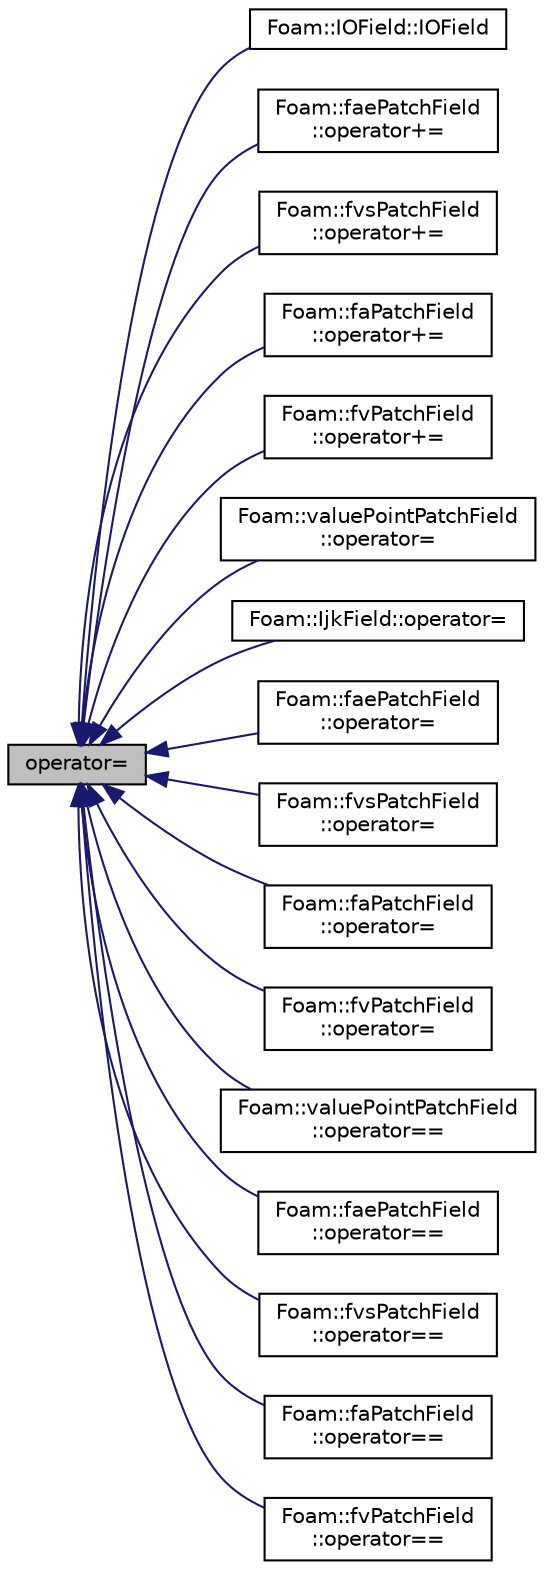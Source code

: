 digraph "operator="
{
  bgcolor="transparent";
  edge [fontname="Helvetica",fontsize="10",labelfontname="Helvetica",labelfontsize="10"];
  node [fontname="Helvetica",fontsize="10",shape=record];
  rankdir="LR";
  Node1 [label="operator=",height=0.2,width=0.4,color="black", fillcolor="grey75", style="filled" fontcolor="black"];
  Node1 -> Node2 [dir="back",color="midnightblue",fontsize="10",style="solid",fontname="Helvetica"];
  Node2 [label="Foam::IOField::IOField",height=0.2,width=0.4,color="black",URL="$classFoam_1_1IOField.html#a5d46d9a923e65665c5902d1c19c4a9f3",tooltip="Construct by transferring the Field content. "];
  Node1 -> Node3 [dir="back",color="midnightblue",fontsize="10",style="solid",fontname="Helvetica"];
  Node3 [label="Foam::faePatchField\l::operator+=",height=0.2,width=0.4,color="black",URL="$classFoam_1_1faePatchField.html#a6363d8c85ce923ceaf3b5b9a3482e0c2"];
  Node1 -> Node4 [dir="back",color="midnightblue",fontsize="10",style="solid",fontname="Helvetica"];
  Node4 [label="Foam::fvsPatchField\l::operator+=",height=0.2,width=0.4,color="black",URL="$classFoam_1_1fvsPatchField.html#a6363d8c85ce923ceaf3b5b9a3482e0c2"];
  Node1 -> Node5 [dir="back",color="midnightblue",fontsize="10",style="solid",fontname="Helvetica"];
  Node5 [label="Foam::faPatchField\l::operator+=",height=0.2,width=0.4,color="black",URL="$classFoam_1_1faPatchField.html#a6363d8c85ce923ceaf3b5b9a3482e0c2"];
  Node1 -> Node6 [dir="back",color="midnightblue",fontsize="10",style="solid",fontname="Helvetica"];
  Node6 [label="Foam::fvPatchField\l::operator+=",height=0.2,width=0.4,color="black",URL="$classFoam_1_1fvPatchField.html#a6363d8c85ce923ceaf3b5b9a3482e0c2"];
  Node1 -> Node7 [dir="back",color="midnightblue",fontsize="10",style="solid",fontname="Helvetica"];
  Node7 [label="Foam::valuePointPatchField\l::operator=",height=0.2,width=0.4,color="black",URL="$classFoam_1_1valuePointPatchField.html#a592aebbe6d3fe759f378a22eb0db9257"];
  Node1 -> Node8 [dir="back",color="midnightblue",fontsize="10",style="solid",fontname="Helvetica"];
  Node8 [label="Foam::IjkField::operator=",height=0.2,width=0.4,color="black",URL="$classFoam_1_1IjkField.html#ad8d713d75fa9b365f4679567e15bbb77"];
  Node1 -> Node9 [dir="back",color="midnightblue",fontsize="10",style="solid",fontname="Helvetica"];
  Node9 [label="Foam::faePatchField\l::operator=",height=0.2,width=0.4,color="black",URL="$classFoam_1_1faePatchField.html#a0b5cfcda3c9b595ac481cfe009a78734"];
  Node1 -> Node10 [dir="back",color="midnightblue",fontsize="10",style="solid",fontname="Helvetica"];
  Node10 [label="Foam::fvsPatchField\l::operator=",height=0.2,width=0.4,color="black",URL="$classFoam_1_1fvsPatchField.html#a95ad5c9eb92b54d6be4ba55ab8ac2f32"];
  Node1 -> Node11 [dir="back",color="midnightblue",fontsize="10",style="solid",fontname="Helvetica"];
  Node11 [label="Foam::faPatchField\l::operator=",height=0.2,width=0.4,color="black",URL="$classFoam_1_1faPatchField.html#a19e751ce63e8b8982b4e69ea07e2b346"];
  Node1 -> Node12 [dir="back",color="midnightblue",fontsize="10",style="solid",fontname="Helvetica"];
  Node12 [label="Foam::fvPatchField\l::operator=",height=0.2,width=0.4,color="black",URL="$classFoam_1_1fvPatchField.html#a9c17002c88ce2e449f977a1bc332e2b8"];
  Node1 -> Node13 [dir="back",color="midnightblue",fontsize="10",style="solid",fontname="Helvetica"];
  Node13 [label="Foam::valuePointPatchField\l::operator==",height=0.2,width=0.4,color="black",URL="$classFoam_1_1valuePointPatchField.html#a0039a9544331e3ecddc63d1ac14f09cf"];
  Node1 -> Node14 [dir="back",color="midnightblue",fontsize="10",style="solid",fontname="Helvetica"];
  Node14 [label="Foam::faePatchField\l::operator==",height=0.2,width=0.4,color="black",URL="$classFoam_1_1faePatchField.html#a46edeefdc1dafcdde2d189b36d56101b"];
  Node1 -> Node15 [dir="back",color="midnightblue",fontsize="10",style="solid",fontname="Helvetica"];
  Node15 [label="Foam::fvsPatchField\l::operator==",height=0.2,width=0.4,color="black",URL="$classFoam_1_1fvsPatchField.html#a46edeefdc1dafcdde2d189b36d56101b"];
  Node1 -> Node16 [dir="back",color="midnightblue",fontsize="10",style="solid",fontname="Helvetica"];
  Node16 [label="Foam::faPatchField\l::operator==",height=0.2,width=0.4,color="black",URL="$classFoam_1_1faPatchField.html#a46edeefdc1dafcdde2d189b36d56101b"];
  Node1 -> Node17 [dir="back",color="midnightblue",fontsize="10",style="solid",fontname="Helvetica"];
  Node17 [label="Foam::fvPatchField\l::operator==",height=0.2,width=0.4,color="black",URL="$classFoam_1_1fvPatchField.html#a46edeefdc1dafcdde2d189b36d56101b"];
}
